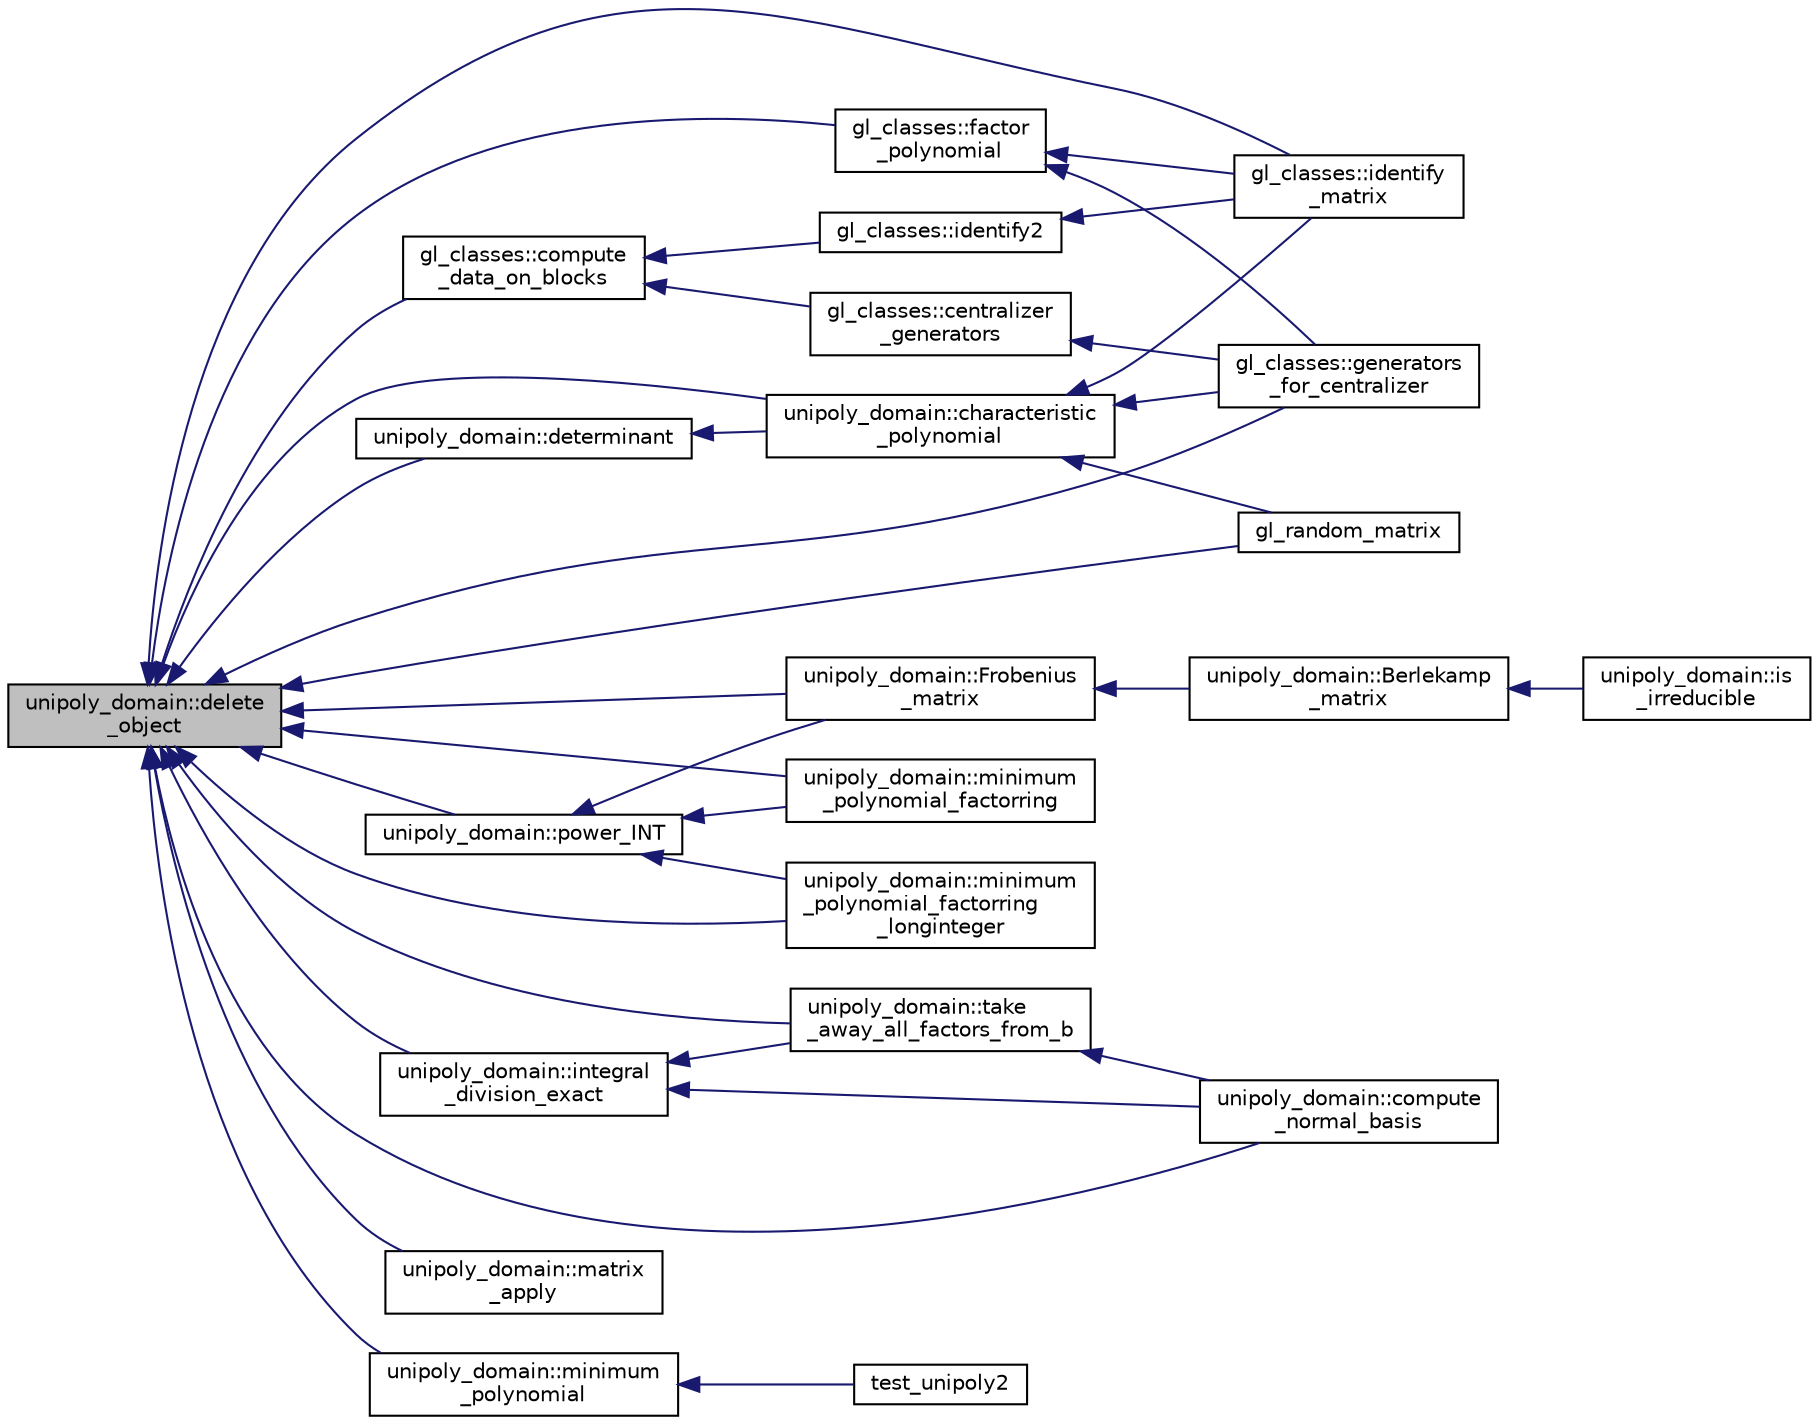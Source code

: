 digraph "unipoly_domain::delete_object"
{
  edge [fontname="Helvetica",fontsize="10",labelfontname="Helvetica",labelfontsize="10"];
  node [fontname="Helvetica",fontsize="10",shape=record];
  rankdir="LR";
  Node217 [label="unipoly_domain::delete\l_object",height=0.2,width=0.4,color="black", fillcolor="grey75", style="filled", fontcolor="black"];
  Node217 -> Node218 [dir="back",color="midnightblue",fontsize="10",style="solid",fontname="Helvetica"];
  Node218 [label="gl_classes::identify\l_matrix",height=0.2,width=0.4,color="black", fillcolor="white", style="filled",URL="$d6/dab/classgl__classes.html#af529d1d8ff5a52703c5ac1d70806092e"];
  Node217 -> Node219 [dir="back",color="midnightblue",fontsize="10",style="solid",fontname="Helvetica"];
  Node219 [label="gl_classes::compute\l_data_on_blocks",height=0.2,width=0.4,color="black", fillcolor="white", style="filled",URL="$d6/dab/classgl__classes.html#a81f5a74f6e3ddf095578fa860c347e9f"];
  Node219 -> Node220 [dir="back",color="midnightblue",fontsize="10",style="solid",fontname="Helvetica"];
  Node220 [label="gl_classes::identify2",height=0.2,width=0.4,color="black", fillcolor="white", style="filled",URL="$d6/dab/classgl__classes.html#a01f63c38f74a678752344f31fc3820bc"];
  Node220 -> Node218 [dir="back",color="midnightblue",fontsize="10",style="solid",fontname="Helvetica"];
  Node219 -> Node221 [dir="back",color="midnightblue",fontsize="10",style="solid",fontname="Helvetica"];
  Node221 [label="gl_classes::centralizer\l_generators",height=0.2,width=0.4,color="black", fillcolor="white", style="filled",URL="$d6/dab/classgl__classes.html#a0469984583efc3d27c70fb32f45d71d8"];
  Node221 -> Node222 [dir="back",color="midnightblue",fontsize="10",style="solid",fontname="Helvetica"];
  Node222 [label="gl_classes::generators\l_for_centralizer",height=0.2,width=0.4,color="black", fillcolor="white", style="filled",URL="$d6/dab/classgl__classes.html#aeac561e2a41981533eb0aee6f9d2080c"];
  Node217 -> Node222 [dir="back",color="midnightblue",fontsize="10",style="solid",fontname="Helvetica"];
  Node217 -> Node223 [dir="back",color="midnightblue",fontsize="10",style="solid",fontname="Helvetica"];
  Node223 [label="gl_classes::factor\l_polynomial",height=0.2,width=0.4,color="black", fillcolor="white", style="filled",URL="$d6/dab/classgl__classes.html#ab79551e3f5bc66e8049de52bd685a4ef"];
  Node223 -> Node218 [dir="back",color="midnightblue",fontsize="10",style="solid",fontname="Helvetica"];
  Node223 -> Node222 [dir="back",color="midnightblue",fontsize="10",style="solid",fontname="Helvetica"];
  Node217 -> Node224 [dir="back",color="midnightblue",fontsize="10",style="solid",fontname="Helvetica"];
  Node224 [label="unipoly_domain::Frobenius\l_matrix",height=0.2,width=0.4,color="black", fillcolor="white", style="filled",URL="$da/d3c/classunipoly__domain.html#a861279fd941d6bad64e6ec13279453af"];
  Node224 -> Node225 [dir="back",color="midnightblue",fontsize="10",style="solid",fontname="Helvetica"];
  Node225 [label="unipoly_domain::Berlekamp\l_matrix",height=0.2,width=0.4,color="black", fillcolor="white", style="filled",URL="$da/d3c/classunipoly__domain.html#a560f4cc73e0badeba359203643fbc333"];
  Node225 -> Node226 [dir="back",color="midnightblue",fontsize="10",style="solid",fontname="Helvetica"];
  Node226 [label="unipoly_domain::is\l_irreducible",height=0.2,width=0.4,color="black", fillcolor="white", style="filled",URL="$da/d3c/classunipoly__domain.html#aec4d9b55b51268d99ef6f6480d7282b5"];
  Node217 -> Node227 [dir="back",color="midnightblue",fontsize="10",style="solid",fontname="Helvetica"];
  Node227 [label="unipoly_domain::integral\l_division_exact",height=0.2,width=0.4,color="black", fillcolor="white", style="filled",URL="$da/d3c/classunipoly__domain.html#ae08b2f84ea25a3b0f310edec6ad9cf66"];
  Node227 -> Node228 [dir="back",color="midnightblue",fontsize="10",style="solid",fontname="Helvetica"];
  Node228 [label="unipoly_domain::compute\l_normal_basis",height=0.2,width=0.4,color="black", fillcolor="white", style="filled",URL="$da/d3c/classunipoly__domain.html#a799f3e7de9717b6c0b52dbc5305f3bf5"];
  Node227 -> Node229 [dir="back",color="midnightblue",fontsize="10",style="solid",fontname="Helvetica"];
  Node229 [label="unipoly_domain::take\l_away_all_factors_from_b",height=0.2,width=0.4,color="black", fillcolor="white", style="filled",URL="$da/d3c/classunipoly__domain.html#a65da08a136c47386d06c140157b72809"];
  Node229 -> Node228 [dir="back",color="midnightblue",fontsize="10",style="solid",fontname="Helvetica"];
  Node217 -> Node228 [dir="back",color="midnightblue",fontsize="10",style="solid",fontname="Helvetica"];
  Node217 -> Node230 [dir="back",color="midnightblue",fontsize="10",style="solid",fontname="Helvetica"];
  Node230 [label="unipoly_domain::matrix\l_apply",height=0.2,width=0.4,color="black", fillcolor="white", style="filled",URL="$da/d3c/classunipoly__domain.html#a9309cff0210b5662113151229575bf4c"];
  Node217 -> Node229 [dir="back",color="midnightblue",fontsize="10",style="solid",fontname="Helvetica"];
  Node217 -> Node231 [dir="back",color="midnightblue",fontsize="10",style="solid",fontname="Helvetica"];
  Node231 [label="unipoly_domain::power_INT",height=0.2,width=0.4,color="black", fillcolor="white", style="filled",URL="$da/d3c/classunipoly__domain.html#afb7679c16c8e33167df2b95e6d191f79"];
  Node231 -> Node224 [dir="back",color="midnightblue",fontsize="10",style="solid",fontname="Helvetica"];
  Node231 -> Node232 [dir="back",color="midnightblue",fontsize="10",style="solid",fontname="Helvetica"];
  Node232 [label="unipoly_domain::minimum\l_polynomial_factorring",height=0.2,width=0.4,color="black", fillcolor="white", style="filled",URL="$da/d3c/classunipoly__domain.html#a32acf71ba55156289a07290565ccb65c"];
  Node231 -> Node233 [dir="back",color="midnightblue",fontsize="10",style="solid",fontname="Helvetica"];
  Node233 [label="unipoly_domain::minimum\l_polynomial_factorring\l_longinteger",height=0.2,width=0.4,color="black", fillcolor="white", style="filled",URL="$da/d3c/classunipoly__domain.html#a2c953e21fad2df88627ac8a289f3a77b"];
  Node217 -> Node234 [dir="back",color="midnightblue",fontsize="10",style="solid",fontname="Helvetica"];
  Node234 [label="unipoly_domain::minimum\l_polynomial",height=0.2,width=0.4,color="black", fillcolor="white", style="filled",URL="$da/d3c/classunipoly__domain.html#ab80b3c8cfb24b3b4ce86ead7a5ebaa95"];
  Node234 -> Node235 [dir="back",color="midnightblue",fontsize="10",style="solid",fontname="Helvetica"];
  Node235 [label="test_unipoly2",height=0.2,width=0.4,color="black", fillcolor="white", style="filled",URL="$d5/d87/globals_8h.html#ac40335895fedd889545dad901ac470a6"];
  Node217 -> Node232 [dir="back",color="midnightblue",fontsize="10",style="solid",fontname="Helvetica"];
  Node217 -> Node233 [dir="back",color="midnightblue",fontsize="10",style="solid",fontname="Helvetica"];
  Node217 -> Node236 [dir="back",color="midnightblue",fontsize="10",style="solid",fontname="Helvetica"];
  Node236 [label="unipoly_domain::characteristic\l_polynomial",height=0.2,width=0.4,color="black", fillcolor="white", style="filled",URL="$da/d3c/classunipoly__domain.html#a8fc6545a5f52b768f6ebb2e3b3d57539"];
  Node236 -> Node218 [dir="back",color="midnightblue",fontsize="10",style="solid",fontname="Helvetica"];
  Node236 -> Node222 [dir="back",color="midnightblue",fontsize="10",style="solid",fontname="Helvetica"];
  Node236 -> Node237 [dir="back",color="midnightblue",fontsize="10",style="solid",fontname="Helvetica"];
  Node237 [label="gl_random_matrix",height=0.2,width=0.4,color="black", fillcolor="white", style="filled",URL="$d5/d87/globals_8h.html#ad335f04bb0db45b0e9393ec76d0698f4"];
  Node217 -> Node238 [dir="back",color="midnightblue",fontsize="10",style="solid",fontname="Helvetica"];
  Node238 [label="unipoly_domain::determinant",height=0.2,width=0.4,color="black", fillcolor="white", style="filled",URL="$da/d3c/classunipoly__domain.html#a460cfeb7de30e382da7f183b051e4a4f"];
  Node238 -> Node236 [dir="back",color="midnightblue",fontsize="10",style="solid",fontname="Helvetica"];
  Node217 -> Node237 [dir="back",color="midnightblue",fontsize="10",style="solid",fontname="Helvetica"];
}
